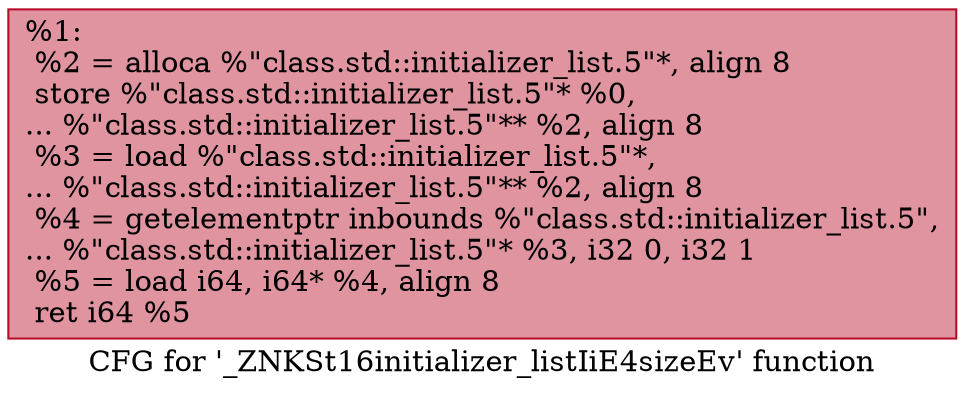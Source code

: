 digraph "CFG for '_ZNKSt16initializer_listIiE4sizeEv' function" {
	label="CFG for '_ZNKSt16initializer_listIiE4sizeEv' function";

	Node0x559aeaae30f0 [shape=record,color="#b70d28ff", style=filled, fillcolor="#b70d2870",label="{%1:\l  %2 = alloca %\"class.std::initializer_list.5\"*, align 8\l  store %\"class.std::initializer_list.5\"* %0,\l... %\"class.std::initializer_list.5\"** %2, align 8\l  %3 = load %\"class.std::initializer_list.5\"*,\l... %\"class.std::initializer_list.5\"** %2, align 8\l  %4 = getelementptr inbounds %\"class.std::initializer_list.5\",\l... %\"class.std::initializer_list.5\"* %3, i32 0, i32 1\l  %5 = load i64, i64* %4, align 8\l  ret i64 %5\l}"];
}
